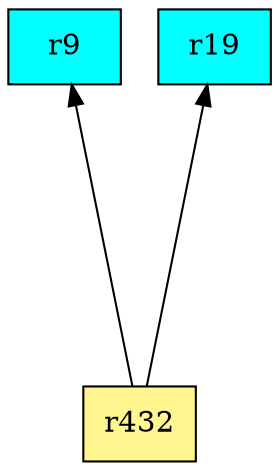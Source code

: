 digraph G {
rankdir=BT;ranksep="2.0";
"r9" [shape=record,fillcolor=cyan,style=filled,label="{r9}"];
"r19" [shape=record,fillcolor=cyan,style=filled,label="{r19}"];
"r432" [shape=record,fillcolor=khaki1,style=filled,label="{r432}"];
"r432" -> "r9"
"r432" -> "r19"
}